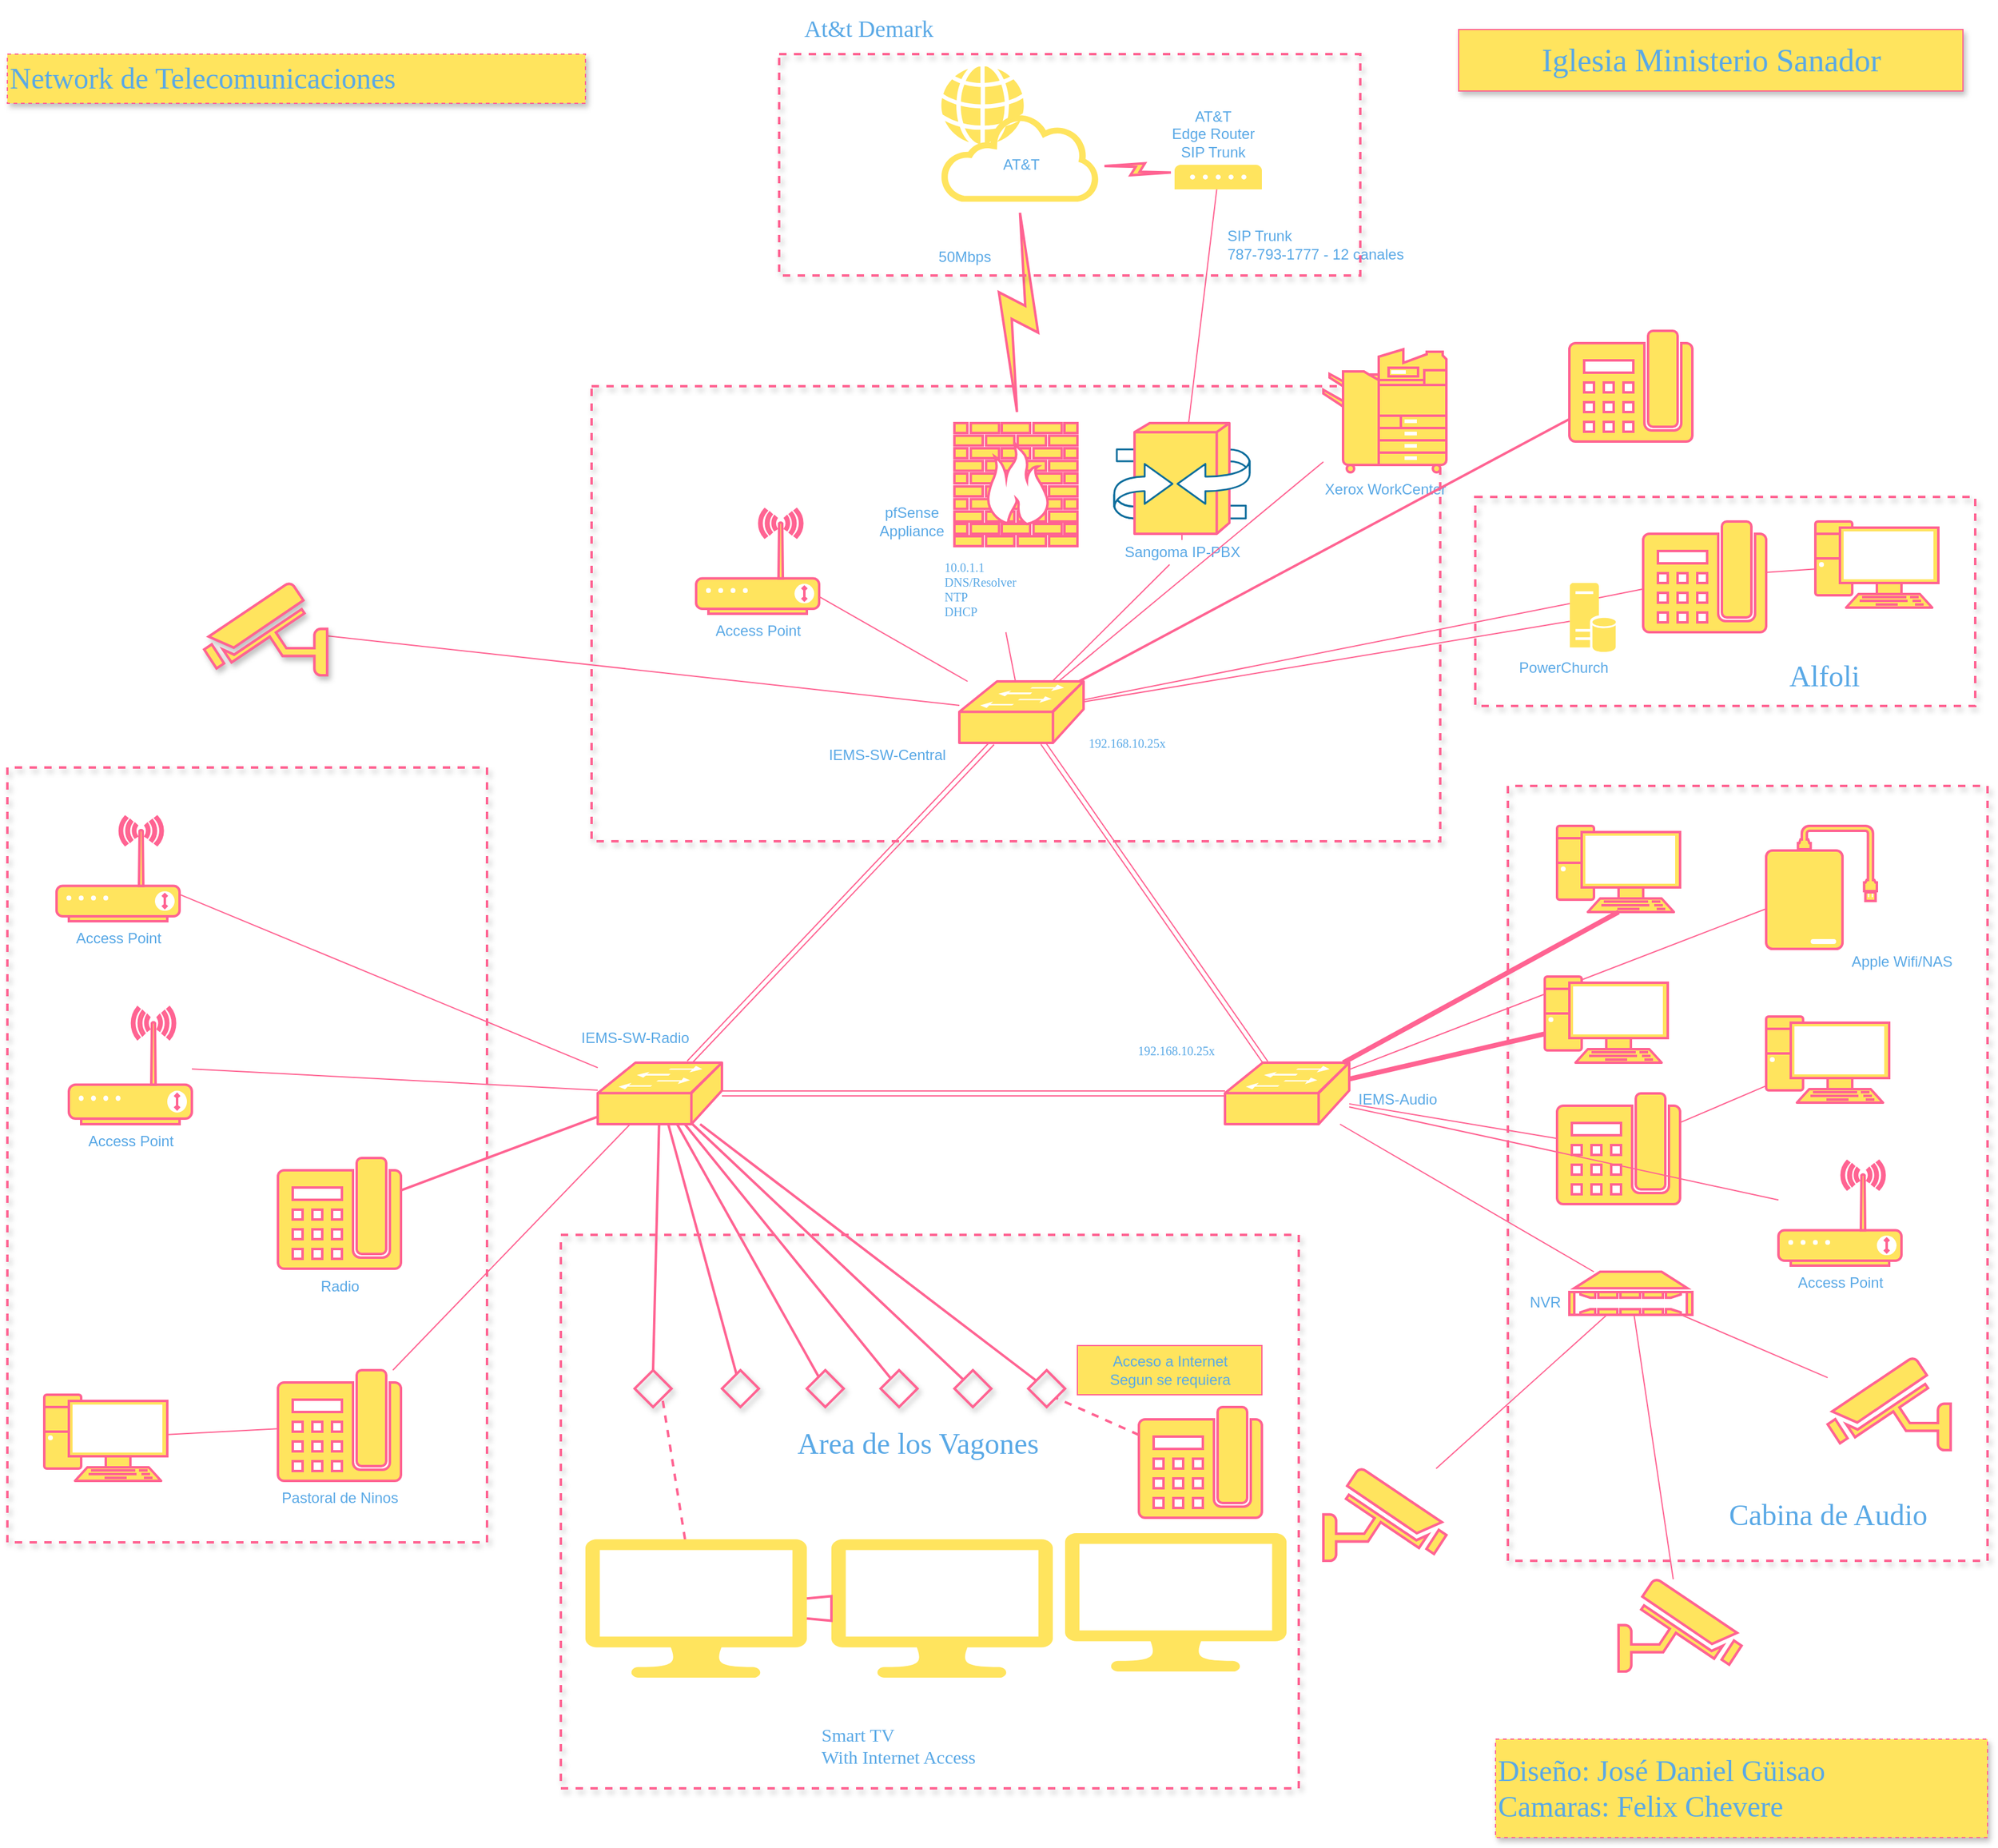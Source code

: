 <mxfile version="14.2.7" type="github">
  <diagram name="Page-1" id="197159a0-c6a4-9194-75a8-e4174976684c">
    <mxGraphModel dx="1896" dy="1017" grid="1" gridSize="10" guides="1" tooltips="1" connect="1" arrows="1" fold="1" page="1" pageScale="1.5" pageWidth="1100" pageHeight="850" math="0" shadow="0">
      <root>
        <mxCell id="0" style=";html=1;" />
        <mxCell id="1" style=";html=1;" parent="0" />
        <mxCell id="Oz_NwDyL21OnfwVQP1Ws-17" value="" style="group;fontColor=#5AA9E6;" vertex="1" connectable="0" parent="1">
          <mxGeometry x="730" y="350" width="460" height="340" as="geometry" />
        </mxCell>
        <mxCell id="wH-n1kbzoVB-5Ipiic9I-78" value="" style="fontColor=#5AA9E6;verticalAlign=top;verticalLabelPosition=bottom;labelPosition=center;align=center;html=1;outlineConnect=0;fillColor=#FFE45E;strokeColor=#FF6392;gradientDirection=north;strokeWidth=2;shape=mxgraph.networks.firewall;" parent="Oz_NwDyL21OnfwVQP1Ws-17" vertex="1">
          <mxGeometry x="70" width="100" height="100" as="geometry" />
        </mxCell>
        <mxCell id="wH-n1kbzoVB-5Ipiic9I-110" value="pfSense&lt;br&gt;Appliance" style="text;html=1;resizable=0;autosize=1;align=center;verticalAlign=middle;points=[];fillColor=none;strokeColor=none;fontColor=#5AA9E6;" parent="Oz_NwDyL21OnfwVQP1Ws-17" vertex="1">
          <mxGeometry y="65" width="70" height="30" as="geometry" />
        </mxCell>
        <mxCell id="Oz_NwDyL21OnfwVQP1Ws-40" value="" style="rounded=0;whiteSpace=wrap;html=1;shadow=1;dashed=1;strokeWidth=2;fillColor=none;fontSize=4;align=left;strokeColor=#FF6392;fontColor=#5AA9E6;" vertex="1" parent="Oz_NwDyL21OnfwVQP1Ws-17">
          <mxGeometry x="-225" y="-30" width="690" height="370" as="geometry" />
        </mxCell>
        <mxCell id="wH-n1kbzoVB-5Ipiic9I-51" value="" style="shape=mxgraph.cisco.switches.softswitch_pgw_mgc;html=1;pointerEvents=1;dashed=0;fillColor=#FFE45E;strokeColor=#FF6392;strokeWidth=2;verticalLabelPosition=bottom;verticalAlign=top;align=center;outlineConnect=0;fontColor=#5AA9E6;" parent="Oz_NwDyL21OnfwVQP1Ws-17" vertex="1">
          <mxGeometry x="200" width="110" height="90" as="geometry" />
        </mxCell>
        <mxCell id="wH-n1kbzoVB-5Ipiic9I-52" value="Sangoma IP-PBX" style="text;html=1;resizable=0;autosize=1;align=center;verticalAlign=middle;points=[];fillColor=none;strokeColor=none;fontColor=#5AA9E6;" parent="Oz_NwDyL21OnfwVQP1Ws-17" vertex="1">
          <mxGeometry x="200" y="94.997" width="110" height="20" as="geometry" />
        </mxCell>
        <mxCell id="Oz_NwDyL21OnfwVQP1Ws-49" style="edgeStyle=none;orthogonalLoop=1;jettySize=auto;html=1;endArrow=none;endFill=0;strokeColor=#FF6392;fontColor=#5AA9E6;" edge="1" parent="Oz_NwDyL21OnfwVQP1Ws-17" source="wH-n1kbzoVB-5Ipiic9I-51" target="wH-n1kbzoVB-5Ipiic9I-52">
          <mxGeometry relative="1" as="geometry">
            <mxPoint x="232.088" y="70" as="sourcePoint" />
            <mxPoint x="139.87" y="220" as="targetPoint" />
          </mxGeometry>
        </mxCell>
        <mxCell id="Oz_NwDyL21OnfwVQP1Ws-117" value="192.168.10.25x" style="text;html=1;resizable=0;autosize=1;align=center;verticalAlign=middle;points=[];fillColor=none;strokeColor=none;rounded=0;shadow=1;fontFamily=Tahoma;fontSize=10;fontColor=#5AA9E6;" vertex="1" parent="Oz_NwDyL21OnfwVQP1Ws-17">
          <mxGeometry x="160" y="250" width="100" height="20" as="geometry" />
        </mxCell>
        <mxCell id="Oz_NwDyL21OnfwVQP1Ws-33" value="" style="rounded=0;whiteSpace=wrap;html=1;shadow=1;dashed=1;strokeWidth=2;fillColor=none;fontSize=4;align=left;direction=south;strokeColor=#FF6392;fontColor=#5AA9E6;" vertex="1" parent="1">
          <mxGeometry x="30" y="630" width="390" height="630" as="geometry" />
        </mxCell>
        <mxCell id="Oz_NwDyL21OnfwVQP1Ws-29" value="" style="rounded=0;whiteSpace=wrap;html=1;shadow=1;dashed=1;strokeWidth=2;fillColor=none;fontSize=4;align=left;direction=south;strokeColor=#FF6392;fontColor=#5AA9E6;" vertex="1" parent="1">
          <mxGeometry x="1250" y="645" width="390" height="630" as="geometry" />
        </mxCell>
        <mxCell id="wH-n1kbzoVB-5Ipiic9I-29" style="edgeStyle=none;shape=link;orthogonalLoop=1;jettySize=auto;html=1;strokeColor=#FF6392;fontColor=#5AA9E6;" parent="1" source="wH-n1kbzoVB-5Ipiic9I-2" target="wH-n1kbzoVB-5Ipiic9I-1" edge="1">
          <mxGeometry relative="1" as="geometry" />
        </mxCell>
        <mxCell id="wH-n1kbzoVB-5Ipiic9I-30" style="edgeStyle=none;shape=link;orthogonalLoop=1;jettySize=auto;html=1;strokeColor=#FF6392;fontColor=#5AA9E6;" parent="1" source="wH-n1kbzoVB-5Ipiic9I-2" target="wH-n1kbzoVB-5Ipiic9I-3" edge="1">
          <mxGeometry relative="1" as="geometry" />
        </mxCell>
        <mxCell id="wH-n1kbzoVB-5Ipiic9I-40" style="edgeStyle=none;orthogonalLoop=1;jettySize=auto;html=1;endArrow=none;endFill=0;strokeColor=#FF6392;fontColor=#5AA9E6;" parent="1" source="wH-n1kbzoVB-5Ipiic9I-2" target="wH-n1kbzoVB-5Ipiic9I-72" edge="1">
          <mxGeometry relative="1" as="geometry">
            <mxPoint x="890" y="627.098" as="targetPoint" />
          </mxGeometry>
        </mxCell>
        <mxCell id="wH-n1kbzoVB-5Ipiic9I-49" style="edgeStyle=none;orthogonalLoop=1;jettySize=auto;html=1;endArrow=none;endFill=0;strokeColor=#FF6392;fontColor=#5AA9E6;" parent="1" source="wH-n1kbzoVB-5Ipiic9I-2" target="wH-n1kbzoVB-5Ipiic9I-12" edge="1">
          <mxGeometry relative="1" as="geometry" />
        </mxCell>
        <mxCell id="wH-n1kbzoVB-5Ipiic9I-31" style="edgeStyle=none;shape=link;orthogonalLoop=1;jettySize=auto;html=1;strokeColor=#FF6392;fontColor=#5AA9E6;" parent="1" source="wH-n1kbzoVB-5Ipiic9I-3" target="wH-n1kbzoVB-5Ipiic9I-1" edge="1">
          <mxGeometry relative="1" as="geometry" />
        </mxCell>
        <mxCell id="wH-n1kbzoVB-5Ipiic9I-20" value="" style="group;fontColor=#5AA9E6;" parent="1" vertex="1" connectable="0">
          <mxGeometry x="789" y="60" width="130" height="110" as="geometry" />
        </mxCell>
        <mxCell id="wH-n1kbzoVB-5Ipiic9I-4" value="" style="pointerEvents=1;shadow=0;dashed=0;html=1;strokeColor=none;fillColor=#FFE45E;labelPosition=center;verticalLabelPosition=bottom;outlineConnect=0;verticalAlign=top;align=center;shape=mxgraph.office.clouds.cloud;fontColor=#5AA9E6;" parent="wH-n1kbzoVB-5Ipiic9I-20" vertex="1">
          <mxGeometry y="38.824" width="130" height="71.176" as="geometry" />
        </mxCell>
        <mxCell id="wH-n1kbzoVB-5Ipiic9I-7" value="" style="pointerEvents=1;shadow=0;dashed=0;html=1;strokeColor=none;fillColor=#FFE45E;labelPosition=center;verticalLabelPosition=bottom;verticalAlign=top;outlineConnect=0;align=center;shape=mxgraph.office.concepts.globe_internet;fontColor=#5AA9E6;" parent="wH-n1kbzoVB-5Ipiic9I-20" vertex="1">
          <mxGeometry width="67.766" height="63.412" as="geometry" />
        </mxCell>
        <mxCell id="wH-n1kbzoVB-5Ipiic9I-21" value="AT&amp;amp;T" style="text;html=1;resizable=0;autosize=1;align=center;verticalAlign=middle;points=[];fillColor=none;strokeColor=none;fontColor=#5AA9E6;" parent="wH-n1kbzoVB-5Ipiic9I-20" vertex="1">
          <mxGeometry x="39.996" y="70.002" width="50" height="20" as="geometry" />
        </mxCell>
        <mxCell id="wH-n1kbzoVB-5Ipiic9I-22" value="" style="group;fontColor=#5AA9E6;" parent="1" vertex="1" connectable="0">
          <mxGeometry x="970" y="90" width="80" height="70" as="geometry" />
        </mxCell>
        <mxCell id="wH-n1kbzoVB-5Ipiic9I-13" value="" style="pointerEvents=1;shadow=0;dashed=0;html=1;strokeColor=none;fillColor=#FFE45E;labelPosition=center;verticalLabelPosition=bottom;verticalAlign=top;outlineConnect=0;align=center;shape=mxgraph.office.communications.voip_gateway;fontColor=#5AA9E6;" parent="wH-n1kbzoVB-5Ipiic9I-22" vertex="1">
          <mxGeometry x="9" y="50" width="71" height="20" as="geometry" />
        </mxCell>
        <mxCell id="wH-n1kbzoVB-5Ipiic9I-19" value="AT&amp;amp;T&lt;br&gt;Edge Router&lt;br&gt;SIP Trunk" style="text;html=1;resizable=0;autosize=1;align=center;verticalAlign=middle;points=[];fillColor=none;strokeColor=none;fontColor=#5AA9E6;" parent="wH-n1kbzoVB-5Ipiic9I-22" vertex="1">
          <mxGeometry width="80" height="50" as="geometry" />
        </mxCell>
        <mxCell id="wH-n1kbzoVB-5Ipiic9I-24" style="edgeStyle=none;orthogonalLoop=1;jettySize=auto;html=1;endArrow=none;endFill=0;strokeColor=#FF6392;fontColor=#5AA9E6;" parent="1" source="Oz_NwDyL21OnfwVQP1Ws-118" target="wH-n1kbzoVB-5Ipiic9I-2" edge="1">
          <mxGeometry relative="1" as="geometry">
            <mxPoint x="767.256" y="420" as="sourcePoint" />
          </mxGeometry>
        </mxCell>
        <mxCell id="wH-n1kbzoVB-5Ipiic9I-50" style="edgeStyle=none;orthogonalLoop=1;jettySize=auto;html=1;endArrow=none;endFill=0;strokeColor=#FF6392;fontColor=#5AA9E6;" parent="1" source="wH-n1kbzoVB-5Ipiic9I-52" target="wH-n1kbzoVB-5Ipiic9I-2" edge="1">
          <mxGeometry relative="1" as="geometry">
            <mxPoint x="1117" y="464.34" as="sourcePoint" />
          </mxGeometry>
        </mxCell>
        <mxCell id="wH-n1kbzoVB-5Ipiic9I-55" value="" style="group;fontColor=#5AA9E6;" parent="1" vertex="1" connectable="0">
          <mxGeometry x="1250" y="480" width="380" height="100" as="geometry" />
        </mxCell>
        <mxCell id="wH-n1kbzoVB-5Ipiic9I-12" value="" style="pointerEvents=1;shadow=0;dashed=0;html=1;strokeColor=none;fillColor=#FFE45E;labelPosition=center;verticalLabelPosition=bottom;verticalAlign=top;outlineConnect=0;align=center;shape=mxgraph.office.servers.database_server;fontColor=#5AA9E6;" parent="wH-n1kbzoVB-5Ipiic9I-55" vertex="1">
          <mxGeometry x="50.372" width="38" height="56" as="geometry" />
        </mxCell>
        <mxCell id="wH-n1kbzoVB-5Ipiic9I-54" value="PowerChurch" style="text;html=1;resizable=0;autosize=1;align=center;verticalAlign=middle;points=[];fillColor=none;strokeColor=none;fontColor=#5AA9E6;" parent="wH-n1kbzoVB-5Ipiic9I-55" vertex="1">
          <mxGeometry y="58.5" width="90" height="20" as="geometry" />
        </mxCell>
        <mxCell id="Oz_NwDyL21OnfwVQP1Ws-65" value="" style="rounded=0;whiteSpace=wrap;html=1;shadow=1;dashed=1;strokeWidth=2;fillColor=none;fontFamily=Tahoma;fontSize=24;align=left;strokeColor=#FF6392;fontColor=#5AA9E6;" vertex="1" parent="wH-n1kbzoVB-5Ipiic9I-55">
          <mxGeometry x="-26.512" y="-70" width="406.512" height="170" as="geometry" />
        </mxCell>
        <mxCell id="Oz_NwDyL21OnfwVQP1Ws-71" value="Alfoli" style="text;html=1;resizable=0;autosize=1;align=center;verticalAlign=middle;points=[];fillColor=none;strokeColor=none;rounded=0;shadow=1;dashed=1;fontSize=24;fontFamily=Tahoma;fontColor=#5AA9E6;" vertex="1" parent="wH-n1kbzoVB-5Ipiic9I-55">
          <mxGeometry x="216.512" y="56" width="80" height="40" as="geometry" />
        </mxCell>
        <mxCell id="wH-n1kbzoVB-5Ipiic9I-72" value="" style="fontColor=#5AA9E6;verticalAlign=top;verticalLabelPosition=bottom;labelPosition=center;align=center;html=1;outlineConnect=0;fillColor=#FFE45E;strokeColor=#FF6392;gradientDirection=north;strokeWidth=2;shape=mxgraph.networks.phone_2;" parent="wH-n1kbzoVB-5Ipiic9I-55" vertex="1">
          <mxGeometry x="110" y="-49.996" width="100" height="90" as="geometry" />
        </mxCell>
        <mxCell id="wH-n1kbzoVB-5Ipiic9I-71" value="" style="fontColor=#5AA9E6;verticalAlign=top;verticalLabelPosition=bottom;labelPosition=center;align=center;html=1;outlineConnect=0;fillColor=#FFE45E;strokeColor=#FF6392;gradientDirection=north;strokeWidth=2;shape=mxgraph.networks.pc;" parent="wH-n1kbzoVB-5Ipiic9I-55" vertex="1">
          <mxGeometry x="250" y="-50" width="100" height="70" as="geometry" />
        </mxCell>
        <mxCell id="wH-n1kbzoVB-5Ipiic9I-73" style="edgeStyle=none;orthogonalLoop=1;jettySize=auto;html=1;endArrow=none;endFill=0;strokeColor=#FF6392;fontColor=#5AA9E6;" parent="wH-n1kbzoVB-5Ipiic9I-55" source="wH-n1kbzoVB-5Ipiic9I-72" target="wH-n1kbzoVB-5Ipiic9I-71" edge="1">
          <mxGeometry relative="1" as="geometry" />
        </mxCell>
        <mxCell id="wH-n1kbzoVB-5Ipiic9I-60" value="" style="html=1;outlineConnect=0;fillColor=#FFE45E;strokeColor=#FF6392;gradientDirection=north;strokeWidth=2;shape=mxgraph.networks.comm_link_edge;html=1;endArrow=none;endFill=0;fontColor=#5AA9E6;" parent="1" source="wH-n1kbzoVB-5Ipiic9I-78" target="wH-n1kbzoVB-5Ipiic9I-4" edge="1">
          <mxGeometry width="100" height="100" relative="1" as="geometry">
            <mxPoint x="751.226" y="340" as="sourcePoint" />
            <mxPoint x="724" y="190" as="targetPoint" />
          </mxGeometry>
        </mxCell>
        <mxCell id="wH-n1kbzoVB-5Ipiic9I-62" value="" style="html=1;outlineConnect=0;fillColor=#FFE45E;strokeColor=#FF6392;gradientDirection=north;strokeWidth=2;shape=mxgraph.networks.comm_link_edge;html=1;endArrow=none;endFill=0;fontColor=#5AA9E6;" parent="1" source="wH-n1kbzoVB-5Ipiic9I-13" target="wH-n1kbzoVB-5Ipiic9I-4" edge="1">
          <mxGeometry width="100" height="100" relative="1" as="geometry">
            <mxPoint x="940" y="270" as="sourcePoint" />
            <mxPoint x="1040" y="170" as="targetPoint" />
          </mxGeometry>
        </mxCell>
        <mxCell id="wH-n1kbzoVB-5Ipiic9I-63" value="50Mbps" style="text;html=1;resizable=0;autosize=1;align=center;verticalAlign=middle;points=[];fillColor=none;strokeColor=none;fontColor=#5AA9E6;" parent="1" vertex="1">
          <mxGeometry x="777.5" y="205" width="60" height="20" as="geometry" />
        </mxCell>
        <mxCell id="wH-n1kbzoVB-5Ipiic9I-64" value="" style="group;fontColor=#5AA9E6;" parent="1" vertex="1" connectable="0">
          <mxGeometry x="1020" y="870" width="180" height="50" as="geometry" />
        </mxCell>
        <mxCell id="wH-n1kbzoVB-5Ipiic9I-3" value="" style="shape=mxgraph.cisco.switches.workgroup_switch;html=1;pointerEvents=1;dashed=0;fillColor=#FFE45E;strokeColor=#FF6392;strokeWidth=2;verticalLabelPosition=bottom;verticalAlign=top;align=center;outlineConnect=0;fontColor=#5AA9E6;" parent="wH-n1kbzoVB-5Ipiic9I-64" vertex="1">
          <mxGeometry width="101" height="50" as="geometry" />
        </mxCell>
        <mxCell id="wH-n1kbzoVB-5Ipiic9I-27" value="IEMS-Audio" style="text;html=1;resizable=0;autosize=1;align=center;verticalAlign=middle;points=[];fillColor=none;strokeColor=none;fontColor=#5AA9E6;" parent="wH-n1kbzoVB-5Ipiic9I-64" vertex="1">
          <mxGeometry x="100" y="20" width="80" height="20" as="geometry" />
        </mxCell>
        <mxCell id="wH-n1kbzoVB-5Ipiic9I-65" value="" style="group;fontColor=#5AA9E6;" parent="1" vertex="1" connectable="0">
          <mxGeometry x="405" y="870" width="206" height="50" as="geometry" />
        </mxCell>
        <mxCell id="wH-n1kbzoVB-5Ipiic9I-1" value="" style="shape=mxgraph.cisco.switches.workgroup_switch;html=1;pointerEvents=1;dashed=0;fillColor=#FFE45E;strokeColor=#FF6392;strokeWidth=2;verticalLabelPosition=bottom;verticalAlign=top;align=center;outlineConnect=0;fontColor=#5AA9E6;" parent="wH-n1kbzoVB-5Ipiic9I-65" vertex="1">
          <mxGeometry x="105" width="101" height="50" as="geometry" />
        </mxCell>
        <mxCell id="wH-n1kbzoVB-5Ipiic9I-66" value="" style="group;fontColor=#5AA9E6;" parent="1" vertex="1" connectable="0">
          <mxGeometry x="710" y="540" width="195" height="70" as="geometry" />
        </mxCell>
        <mxCell id="wH-n1kbzoVB-5Ipiic9I-2" value="" style="shape=mxgraph.cisco.switches.workgroup_switch;html=1;pointerEvents=1;dashed=0;fillColor=#FFE45E;strokeColor=#FF6392;strokeWidth=2;verticalLabelPosition=bottom;verticalAlign=top;align=center;outlineConnect=0;fontColor=#5AA9E6;" parent="wH-n1kbzoVB-5Ipiic9I-66" vertex="1">
          <mxGeometry x="94" y="20" width="101" height="50" as="geometry" />
        </mxCell>
        <mxCell id="wH-n1kbzoVB-5Ipiic9I-89" style="edgeStyle=none;orthogonalLoop=1;jettySize=auto;html=1;endArrow=none;endFill=0;strokeColor=#FF6392;fontColor=#5AA9E6;" parent="1" source="wH-n1kbzoVB-5Ipiic9I-67" target="wH-n1kbzoVB-5Ipiic9I-2" edge="1">
          <mxGeometry relative="1" as="geometry" />
        </mxCell>
        <mxCell id="wH-n1kbzoVB-5Ipiic9I-67" value="" style="fontColor=#5AA9E6;verticalAlign=top;verticalLabelPosition=bottom;labelPosition=center;align=center;html=1;outlineConnect=0;fillColor=#FFE45E;strokeColor=#FF6392;gradientDirection=north;strokeWidth=2;shape=mxgraph.networks.security_camera;shadow=1;direction=east;flipH=1;" parent="1" vertex="1">
          <mxGeometry x="190" y="480" width="100" height="75" as="geometry" />
        </mxCell>
        <mxCell id="wH-n1kbzoVB-5Ipiic9I-69" style="edgeStyle=none;orthogonalLoop=1;jettySize=auto;html=1;endArrow=none;endFill=0;strokeColor=#FF6392;fontColor=#5AA9E6;" parent="1" source="wH-n1kbzoVB-5Ipiic9I-68" target="wH-n1kbzoVB-5Ipiic9I-2" edge="1">
          <mxGeometry relative="1" as="geometry" />
        </mxCell>
        <mxCell id="wH-n1kbzoVB-5Ipiic9I-68" value="Xerox WorkCenter" style="fontColor=#5AA9E6;verticalAlign=top;verticalLabelPosition=bottom;labelPosition=center;align=center;html=1;outlineConnect=0;fillColor=#FFE45E;strokeColor=#FF6392;gradientDirection=north;strokeWidth=2;shape=mxgraph.networks.copier;" parent="1" vertex="1">
          <mxGeometry x="1100" y="290" width="100" height="100" as="geometry" />
        </mxCell>
        <mxCell id="wH-n1kbzoVB-5Ipiic9I-77" style="edgeStyle=none;orthogonalLoop=1;jettySize=auto;html=1;endArrow=none;endFill=0;strokeColor=#FF6392;fontColor=#5AA9E6;" parent="1" source="wH-n1kbzoVB-5Ipiic9I-74" target="wH-n1kbzoVB-5Ipiic9I-75" edge="1">
          <mxGeometry relative="1" as="geometry" />
        </mxCell>
        <mxCell id="wH-n1kbzoVB-5Ipiic9I-74" value="" style="fontColor=#5AA9E6;verticalAlign=top;verticalLabelPosition=bottom;labelPosition=center;align=center;html=1;outlineConnect=0;fillColor=#FFE45E;strokeColor=#FF6392;gradientDirection=north;strokeWidth=2;shape=mxgraph.networks.phone_2;" parent="1" vertex="1">
          <mxGeometry x="1290" y="895.004" width="100" height="90" as="geometry" />
        </mxCell>
        <mxCell id="wH-n1kbzoVB-5Ipiic9I-75" value="" style="fontColor=#5AA9E6;verticalAlign=top;verticalLabelPosition=bottom;labelPosition=center;align=center;html=1;outlineConnect=0;fillColor=#FFE45E;strokeColor=#FF6392;gradientDirection=north;strokeWidth=2;shape=mxgraph.networks.pc;" parent="1" vertex="1">
          <mxGeometry x="1460" y="832.5" width="100" height="70" as="geometry" />
        </mxCell>
        <mxCell id="wH-n1kbzoVB-5Ipiic9I-76" style="edgeStyle=none;orthogonalLoop=1;jettySize=auto;html=1;endArrow=none;endFill=0;strokeColor=#FF6392;fontColor=#5AA9E6;" parent="1" source="wH-n1kbzoVB-5Ipiic9I-3" target="wH-n1kbzoVB-5Ipiic9I-74" edge="1">
          <mxGeometry relative="1" as="geometry" />
        </mxCell>
        <mxCell id="wH-n1kbzoVB-5Ipiic9I-80" style="edgeStyle=none;orthogonalLoop=1;jettySize=auto;html=1;endArrow=none;endFill=0;strokeColor=#FF6392;fontColor=#5AA9E6;" parent="1" source="wH-n1kbzoVB-5Ipiic9I-79" target="wH-n1kbzoVB-5Ipiic9I-3" edge="1">
          <mxGeometry relative="1" as="geometry" />
        </mxCell>
        <mxCell id="wH-n1kbzoVB-5Ipiic9I-84" style="edgeStyle=none;orthogonalLoop=1;jettySize=auto;html=1;endArrow=none;endFill=0;strokeColor=#FF6392;fontColor=#5AA9E6;" parent="1" source="wH-n1kbzoVB-5Ipiic9I-81" target="wH-n1kbzoVB-5Ipiic9I-82" edge="1">
          <mxGeometry relative="1" as="geometry" />
        </mxCell>
        <mxCell id="wH-n1kbzoVB-5Ipiic9I-81" value="Pastoral de Ninos" style="fontColor=#5AA9E6;verticalAlign=top;verticalLabelPosition=bottom;labelPosition=center;align=center;html=1;outlineConnect=0;fillColor=#FFE45E;strokeColor=#FF6392;gradientDirection=north;strokeWidth=2;shape=mxgraph.networks.phone_2;" parent="1" vertex="1">
          <mxGeometry x="250" y="1120.004" width="100" height="90" as="geometry" />
        </mxCell>
        <mxCell id="wH-n1kbzoVB-5Ipiic9I-82" value="" style="fontColor=#5AA9E6;verticalAlign=top;verticalLabelPosition=bottom;labelPosition=center;align=center;html=1;outlineConnect=0;fillColor=#FFE45E;strokeColor=#FF6392;gradientDirection=north;strokeWidth=2;shape=mxgraph.networks.pc;" parent="1" vertex="1">
          <mxGeometry x="60" y="1140" width="100" height="70" as="geometry" />
        </mxCell>
        <mxCell id="wH-n1kbzoVB-5Ipiic9I-83" style="edgeStyle=none;orthogonalLoop=1;jettySize=auto;html=1;endArrow=none;endFill=0;strokeColor=#FF6392;fontColor=#5AA9E6;" parent="1" source="wH-n1kbzoVB-5Ipiic9I-1" target="wH-n1kbzoVB-5Ipiic9I-81" edge="1">
          <mxGeometry relative="1" as="geometry" />
        </mxCell>
        <mxCell id="wH-n1kbzoVB-5Ipiic9I-87" style="edgeStyle=none;orthogonalLoop=1;jettySize=auto;html=1;endArrow=none;endFill=0;strokeColor=#FF6392;fontColor=#5AA9E6;" parent="1" source="wH-n1kbzoVB-5Ipiic9I-85" target="wH-n1kbzoVB-5Ipiic9I-3" edge="1">
          <mxGeometry relative="1" as="geometry">
            <mxPoint x="881" y="1090" as="targetPoint" />
          </mxGeometry>
        </mxCell>
        <mxCell id="wH-n1kbzoVB-5Ipiic9I-88" value="" style="group;fontColor=#5AA9E6;" parent="1" vertex="1" connectable="0">
          <mxGeometry x="1260" y="1040" width="140" height="35" as="geometry" />
        </mxCell>
        <mxCell id="wH-n1kbzoVB-5Ipiic9I-85" value="" style="fontColor=#5AA9E6;verticalAlign=top;verticalLabelPosition=bottom;labelPosition=center;align=center;html=1;outlineConnect=0;fillColor=#FFE45E;strokeColor=#FF6392;gradientDirection=north;strokeWidth=2;shape=mxgraph.networks.nas_filer;" parent="wH-n1kbzoVB-5Ipiic9I-88" vertex="1">
          <mxGeometry x="40" width="100" height="35" as="geometry" />
        </mxCell>
        <mxCell id="wH-n1kbzoVB-5Ipiic9I-86" value="NVR" style="text;html=1;resizable=0;autosize=1;align=center;verticalAlign=middle;points=[];fillColor=none;strokeColor=none;fontColor=#5AA9E6;" parent="wH-n1kbzoVB-5Ipiic9I-88" vertex="1">
          <mxGeometry y="15" width="40" height="20" as="geometry" />
        </mxCell>
        <mxCell id="wH-n1kbzoVB-5Ipiic9I-107" style="edgeStyle=none;orthogonalLoop=1;jettySize=auto;html=1;endArrow=none;endFill=0;strokeColor=#FF6392;fontColor=#5AA9E6;" parent="1" source="wH-n1kbzoVB-5Ipiic9I-90" target="wH-n1kbzoVB-5Ipiic9I-85" edge="1">
          <mxGeometry relative="1" as="geometry" />
        </mxCell>
        <mxCell id="wH-n1kbzoVB-5Ipiic9I-90" value="" style="fontColor=#5AA9E6;verticalAlign=top;verticalLabelPosition=bottom;labelPosition=center;align=center;html=1;outlineConnect=0;fillColor=#FFE45E;strokeColor=#FF6392;gradientDirection=north;strokeWidth=2;shape=mxgraph.networks.security_camera;direction=east;flipH=1;" parent="1" vertex="1">
          <mxGeometry x="1510" y="1110" width="100" height="75" as="geometry" />
        </mxCell>
        <mxCell id="wH-n1kbzoVB-5Ipiic9I-92" style="edgeStyle=none;orthogonalLoop=1;jettySize=auto;html=1;endArrow=none;endFill=0;strokeColor=#FF6392;fontColor=#5AA9E6;" parent="1" source="wH-n1kbzoVB-5Ipiic9I-91" target="wH-n1kbzoVB-5Ipiic9I-85" edge="1">
          <mxGeometry relative="1" as="geometry" />
        </mxCell>
        <mxCell id="wH-n1kbzoVB-5Ipiic9I-91" value="" style="fontColor=#5AA9E6;verticalAlign=top;verticalLabelPosition=bottom;labelPosition=center;align=center;html=1;outlineConnect=0;fillColor=#FFE45E;strokeColor=#FF6392;gradientDirection=north;strokeWidth=2;shape=mxgraph.networks.security_camera;" parent="1" vertex="1">
          <mxGeometry x="1100" y="1200" width="100" height="75" as="geometry" />
        </mxCell>
        <mxCell id="wH-n1kbzoVB-5Ipiic9I-94" style="edgeStyle=none;orthogonalLoop=1;jettySize=auto;html=1;endArrow=none;endFill=0;strokeColor=#FF6392;fontColor=#5AA9E6;" parent="1" source="wH-n1kbzoVB-5Ipiic9I-93" target="wH-n1kbzoVB-5Ipiic9I-85" edge="1">
          <mxGeometry relative="1" as="geometry" />
        </mxCell>
        <mxCell id="wH-n1kbzoVB-5Ipiic9I-93" value="" style="fontColor=#5AA9E6;verticalAlign=top;verticalLabelPosition=bottom;labelPosition=center;align=center;html=1;outlineConnect=0;fillColor=#FFE45E;strokeColor=#FF6392;gradientDirection=north;strokeWidth=2;shape=mxgraph.networks.security_camera;" parent="1" vertex="1">
          <mxGeometry x="1340" y="1290" width="100" height="75" as="geometry" />
        </mxCell>
        <mxCell id="wH-n1kbzoVB-5Ipiic9I-97" value="" style="group;fontColor=#5AA9E6;" parent="1" vertex="1" connectable="0">
          <mxGeometry x="1460" y="677.5" width="160" height="120" as="geometry" />
        </mxCell>
        <mxCell id="wH-n1kbzoVB-5Ipiic9I-79" value="" style="fontColor=#5AA9E6;verticalAlign=top;verticalLabelPosition=bottom;labelPosition=center;align=center;html=1;outlineConnect=0;fillColor=#FFE45E;strokeColor=#FF6392;gradientDirection=north;strokeWidth=2;shape=mxgraph.networks.external_storage;" parent="wH-n1kbzoVB-5Ipiic9I-97" vertex="1">
          <mxGeometry width="90" height="100" as="geometry" />
        </mxCell>
        <mxCell id="wH-n1kbzoVB-5Ipiic9I-96" value="Apple Wifi/NAS" style="text;html=1;resizable=0;autosize=1;align=center;verticalAlign=middle;points=[];fillColor=none;strokeColor=none;fontColor=#5AA9E6;" parent="wH-n1kbzoVB-5Ipiic9I-97" vertex="1">
          <mxGeometry x="60" y="100" width="100" height="20" as="geometry" />
        </mxCell>
        <mxCell id="wH-n1kbzoVB-5Ipiic9I-99" value="Access Point" style="fontColor=#5AA9E6;verticalAlign=top;verticalLabelPosition=bottom;labelPosition=center;align=center;html=1;outlineConnect=0;fillColor=#FFE45E;strokeColor=#FF6392;gradientDirection=north;strokeWidth=2;shape=mxgraph.networks.wireless_modem;" parent="1" vertex="1">
          <mxGeometry x="80" y="825" width="100" height="95" as="geometry" />
        </mxCell>
        <mxCell id="wH-n1kbzoVB-5Ipiic9I-104" style="edgeStyle=none;orthogonalLoop=1;jettySize=auto;html=1;endArrow=none;endFill=0;strokeColor=#FF6392;fontColor=#5AA9E6;" parent="1" source="wH-n1kbzoVB-5Ipiic9I-103" target="wH-n1kbzoVB-5Ipiic9I-1" edge="1">
          <mxGeometry relative="1" as="geometry" />
        </mxCell>
        <mxCell id="wH-n1kbzoVB-5Ipiic9I-103" value="Access Point" style="fontColor=#5AA9E6;verticalAlign=top;verticalLabelPosition=bottom;labelPosition=center;align=center;html=1;outlineConnect=0;fillColor=#FFE45E;strokeColor=#FF6392;gradientDirection=north;strokeWidth=2;shape=mxgraph.networks.wireless_modem;" parent="1" vertex="1">
          <mxGeometry x="70" y="670" width="100" height="85" as="geometry" />
        </mxCell>
        <mxCell id="wH-n1kbzoVB-5Ipiic9I-28" value="IEMS-SW-Radio" style="text;html=1;resizable=0;autosize=1;align=center;verticalAlign=middle;points=[];fillColor=none;strokeColor=none;fontColor=#5AA9E6;" parent="1" vertex="1">
          <mxGeometry x="490" y="840" width="100" height="20" as="geometry" />
        </mxCell>
        <mxCell id="wH-n1kbzoVB-5Ipiic9I-106" style="edgeStyle=none;orthogonalLoop=1;jettySize=auto;html=1;endArrow=none;endFill=0;strokeColor=#FF6392;fontColor=#5AA9E6;" parent="1" source="wH-n1kbzoVB-5Ipiic9I-1" target="wH-n1kbzoVB-5Ipiic9I-99" edge="1">
          <mxGeometry relative="1" as="geometry" />
        </mxCell>
        <mxCell id="wH-n1kbzoVB-5Ipiic9I-108" style="edgeStyle=none;orthogonalLoop=1;jettySize=auto;html=1;endArrow=none;endFill=0;strokeColor=#FF6392;fontColor=#5AA9E6;" parent="1" source="wH-n1kbzoVB-5Ipiic9I-13" target="wH-n1kbzoVB-5Ipiic9I-51" edge="1">
          <mxGeometry relative="1" as="geometry" />
        </mxCell>
        <mxCell id="wH-n1kbzoVB-5Ipiic9I-109" value="SIP Trunk&lt;br&gt;787-793-1777 - 12 canales" style="text;html=1;resizable=0;autosize=1;align=left;verticalAlign=middle;points=[];fillColor=none;strokeColor=none;rotation=0;fontColor=#5AA9E6;" parent="1" vertex="1">
          <mxGeometry x="1020" y="185" width="210" height="40" as="geometry" />
        </mxCell>
        <mxCell id="wH-n1kbzoVB-5Ipiic9I-26" value="IEMS-SW-Central" style="text;html=1;resizable=0;autosize=1;align=center;verticalAlign=middle;points=[];fillColor=none;strokeColor=none;fontColor=#5AA9E6;" parent="1" vertex="1">
          <mxGeometry x="690" y="610" width="110" height="20" as="geometry" />
        </mxCell>
        <mxCell id="Oz_NwDyL21OnfwVQP1Ws-1" value="Access Point" style="fontColor=#5AA9E6;verticalAlign=top;verticalLabelPosition=bottom;labelPosition=center;align=center;html=1;outlineConnect=0;fillColor=#FFE45E;strokeColor=#FF6392;gradientDirection=north;strokeWidth=2;shape=mxgraph.networks.wireless_modem;" vertex="1" parent="1">
          <mxGeometry x="1470" y="950" width="100" height="85" as="geometry" />
        </mxCell>
        <mxCell id="Oz_NwDyL21OnfwVQP1Ws-2" style="orthogonalLoop=1;jettySize=auto;html=1;endArrow=none;endFill=0;strokeColor=#FF6392;fontColor=#5AA9E6;" edge="1" parent="1" source="wH-n1kbzoVB-5Ipiic9I-3" target="Oz_NwDyL21OnfwVQP1Ws-1">
          <mxGeometry relative="1" as="geometry">
            <mxPoint x="1040" y="810" as="targetPoint" />
          </mxGeometry>
        </mxCell>
        <mxCell id="Oz_NwDyL21OnfwVQP1Ws-3" value="Access Point" style="fontColor=#5AA9E6;verticalAlign=top;verticalLabelPosition=bottom;labelPosition=center;align=center;html=1;outlineConnect=0;fillColor=#FFE45E;strokeColor=#FF6392;gradientDirection=north;strokeWidth=2;shape=mxgraph.networks.wireless_modem;" vertex="1" parent="1">
          <mxGeometry x="590" y="420" width="100" height="85" as="geometry" />
        </mxCell>
        <mxCell id="Oz_NwDyL21OnfwVQP1Ws-4" style="edgeStyle=none;orthogonalLoop=1;jettySize=auto;html=1;endArrow=none;endFill=0;strokeColor=#FF6392;fontColor=#5AA9E6;" edge="1" parent="1" source="wH-n1kbzoVB-5Ipiic9I-2" target="Oz_NwDyL21OnfwVQP1Ws-3">
          <mxGeometry relative="1" as="geometry" />
        </mxCell>
        <mxCell id="Oz_NwDyL21OnfwVQP1Ws-5" value="" style="fontColor=#5AA9E6;verticalAlign=top;verticalLabelPosition=bottom;labelPosition=center;align=center;html=1;outlineConnect=0;fillColor=#FFE45E;strokeColor=#FF6392;gradientDirection=north;strokeWidth=2;shape=mxgraph.networks.pc;" vertex="1" parent="1">
          <mxGeometry x="1280" y="800" width="100" height="70" as="geometry" />
        </mxCell>
        <mxCell id="Oz_NwDyL21OnfwVQP1Ws-6" value="" style="fontColor=#5AA9E6;verticalAlign=top;verticalLabelPosition=bottom;labelPosition=center;align=center;html=1;outlineConnect=0;fillColor=#FFE45E;strokeColor=#FF6392;gradientDirection=north;strokeWidth=2;shape=mxgraph.networks.pc;" vertex="1" parent="1">
          <mxGeometry x="1290" y="677.5" width="100" height="70" as="geometry" />
        </mxCell>
        <mxCell id="Oz_NwDyL21OnfwVQP1Ws-13" style="edgeStyle=none;orthogonalLoop=1;jettySize=auto;html=1;entryX=0.5;entryY=1;entryDx=0;entryDy=0;entryPerimeter=0;endArrow=none;endFill=0;strokeWidth=4;strokeColor=#FF6392;fontColor=#5AA9E6;" edge="1" parent="1" source="wH-n1kbzoVB-5Ipiic9I-3" target="Oz_NwDyL21OnfwVQP1Ws-6">
          <mxGeometry relative="1" as="geometry" />
        </mxCell>
        <mxCell id="Oz_NwDyL21OnfwVQP1Ws-14" style="edgeStyle=none;orthogonalLoop=1;jettySize=auto;html=1;endArrow=none;endFill=0;strokeWidth=4;strokeColor=#FF6392;fontColor=#5AA9E6;" edge="1" parent="1" source="wH-n1kbzoVB-5Ipiic9I-3" target="Oz_NwDyL21OnfwVQP1Ws-5">
          <mxGeometry relative="1" as="geometry" />
        </mxCell>
        <mxCell id="Oz_NwDyL21OnfwVQP1Ws-18" value="" style="fontColor=#5AA9E6;verticalAlign=top;verticalLabelPosition=bottom;labelPosition=center;align=center;html=1;outlineConnect=0;fillColor=#FFE45E;strokeColor=#FF6392;gradientDirection=north;strokeWidth=2;shape=mxgraph.networks.phone_2;" vertex="1" parent="1">
          <mxGeometry x="1300" y="275.004" width="100" height="90" as="geometry" />
        </mxCell>
        <mxCell id="Oz_NwDyL21OnfwVQP1Ws-19" style="edgeStyle=none;orthogonalLoop=1;jettySize=auto;html=1;endArrow=none;endFill=0;strokeWidth=2;fontSize=4;strokeColor=#FF6392;fontColor=#5AA9E6;" edge="1" parent="1" source="wH-n1kbzoVB-5Ipiic9I-2" target="Oz_NwDyL21OnfwVQP1Ws-18">
          <mxGeometry relative="1" as="geometry" />
        </mxCell>
        <mxCell id="Oz_NwDyL21OnfwVQP1Ws-36" style="edgeStyle=none;rounded=0;orthogonalLoop=1;jettySize=auto;html=1;endArrow=none;endFill=0;strokeWidth=2;fontSize=4;strokeColor=#FF6392;fontColor=#5AA9E6;" edge="1" parent="1" source="Oz_NwDyL21OnfwVQP1Ws-35" target="wH-n1kbzoVB-5Ipiic9I-1">
          <mxGeometry relative="1" as="geometry" />
        </mxCell>
        <mxCell id="Oz_NwDyL21OnfwVQP1Ws-35" value="Radio" style="fontColor=#5AA9E6;verticalAlign=top;verticalLabelPosition=bottom;labelPosition=center;align=center;html=1;outlineConnect=0;fillColor=#FFE45E;strokeColor=#FF6392;gradientDirection=north;strokeWidth=2;shape=mxgraph.networks.phone_2;" vertex="1" parent="1">
          <mxGeometry x="250" y="947.504" width="100" height="90" as="geometry" />
        </mxCell>
        <mxCell id="Oz_NwDyL21OnfwVQP1Ws-38" value="" style="rounded=0;whiteSpace=wrap;html=1;shadow=1;dashed=1;strokeWidth=2;fillColor=none;fontSize=4;align=left;strokeColor=#FF6392;fontColor=#5AA9E6;" vertex="1" parent="1">
          <mxGeometry x="657.5" y="50" width="472.5" height="180" as="geometry" />
        </mxCell>
        <mxCell id="Oz_NwDyL21OnfwVQP1Ws-42" value="Cabina de Audio" style="text;html=1;resizable=0;autosize=1;align=center;verticalAlign=middle;points=[];fillColor=none;strokeColor=none;rounded=0;shadow=1;dashed=1;fontSize=24;fontFamily=Tahoma;fontColor=#5AA9E6;" vertex="1" parent="1">
          <mxGeometry x="1390" y="1217.5" width="240" height="40" as="geometry" />
        </mxCell>
        <mxCell id="Oz_NwDyL21OnfwVQP1Ws-43" value="Area de los Vagones" style="text;html=1;resizable=0;autosize=1;align=center;verticalAlign=middle;points=[];fillColor=none;strokeColor=none;rounded=0;shadow=1;dashed=1;fontSize=24;fontFamily=Tahoma;fontColor=#5AA9E6;" vertex="1" parent="1">
          <mxGeometry x="620" y="1160" width="300" height="40" as="geometry" />
        </mxCell>
        <mxCell id="Oz_NwDyL21OnfwVQP1Ws-44" value="&lt;div&gt;Network de Telecomunicaciones&lt;br&gt;&lt;/div&gt;" style="text;html=1;resizable=0;autosize=1;align=left;verticalAlign=middle;points=[];fillColor=#FFE45E;strokeColor=#FF6392;rounded=0;shadow=1;dashed=1;fontSize=24;fontFamily=Tahoma;fontColor=#5AA9E6;" vertex="1" parent="1">
          <mxGeometry x="30" y="50" width="470" height="40" as="geometry" />
        </mxCell>
        <mxCell id="Oz_NwDyL21OnfwVQP1Ws-73" value="At&amp;amp;t Demark" style="text;html=1;resizable=0;autosize=1;align=center;verticalAlign=middle;points=[];fillColor=none;strokeColor=none;rounded=0;shadow=1;dashed=1;fontSize=19;fontFamily=Tahoma;rotation=0;fontColor=#5AA9E6;" vertex="1" parent="1">
          <mxGeometry x="650" y="10" width="160" height="40" as="geometry" />
        </mxCell>
        <mxCell id="Oz_NwDyL21OnfwVQP1Ws-74" value="&lt;div&gt;Diseño: José Daniel Güisao&lt;/div&gt;&lt;div&gt;Camaras: Felix Chevere&lt;br&gt;&lt;/div&gt;" style="text;html=1;resizable=0;autosize=1;align=left;verticalAlign=middle;points=[];fillColor=#FFE45E;strokeColor=#FF6392;rounded=0;shadow=1;dashed=1;fontSize=24;fontFamily=Tahoma;fontColor=#5AA9E6;" vertex="1" parent="1">
          <mxGeometry x="1240" y="1420" width="400" height="80" as="geometry" />
        </mxCell>
        <mxCell id="Oz_NwDyL21OnfwVQP1Ws-75" value="" style="rounded=0;whiteSpace=wrap;html=1;shadow=1;dashed=1;strokeWidth=2;fillColor=none;fontSize=4;align=left;direction=south;strokeColor=#FF6392;fontColor=#5AA9E6;" vertex="1" parent="1">
          <mxGeometry x="480" y="1010" width="600" height="450" as="geometry" />
        </mxCell>
        <mxCell id="Oz_NwDyL21OnfwVQP1Ws-76" style="edgeStyle=none;rounded=0;orthogonalLoop=1;jettySize=auto;html=1;endArrow=none;endFill=0;strokeWidth=2;fontFamily=Tahoma;fontSize=24;entryX=0.5;entryY=0;entryDx=0;entryDy=0;strokeColor=#FF6392;fontColor=#5AA9E6;" edge="1" parent="1" source="wH-n1kbzoVB-5Ipiic9I-1" target="Oz_NwDyL21OnfwVQP1Ws-77">
          <mxGeometry relative="1" as="geometry" />
        </mxCell>
        <mxCell id="Oz_NwDyL21OnfwVQP1Ws-77" value="" style="rhombus;whiteSpace=wrap;html=1;shadow=1;strokeWidth=2;fillColor=none;fontFamily=Tahoma;fontSize=24;align=left;strokeColor=#FF6392;fontColor=#5AA9E6;" vertex="1" parent="1">
          <mxGeometry x="540" y="1120" width="30" height="30" as="geometry" />
        </mxCell>
        <mxCell id="Oz_NwDyL21OnfwVQP1Ws-80" style="edgeStyle=none;rounded=0;orthogonalLoop=1;jettySize=auto;html=1;endArrow=none;endFill=0;strokeWidth=2;fontFamily=Tahoma;fontSize=24;strokeColor=#FF6392;fontColor=#5AA9E6;" edge="1" parent="1" source="Oz_NwDyL21OnfwVQP1Ws-79" target="wH-n1kbzoVB-5Ipiic9I-1">
          <mxGeometry relative="1" as="geometry" />
        </mxCell>
        <mxCell id="Oz_NwDyL21OnfwVQP1Ws-79" value="" style="rhombus;whiteSpace=wrap;html=1;shadow=1;strokeWidth=2;fillColor=none;fontFamily=Tahoma;fontSize=24;align=left;strokeColor=#FF6392;fontColor=#5AA9E6;" vertex="1" parent="1">
          <mxGeometry x="611" y="1120" width="30" height="30" as="geometry" />
        </mxCell>
        <mxCell id="Oz_NwDyL21OnfwVQP1Ws-82" style="edgeStyle=none;rounded=0;orthogonalLoop=1;jettySize=auto;html=1;endArrow=none;endFill=0;strokeWidth=2;fontFamily=Tahoma;fontSize=24;strokeColor=#FF6392;fontColor=#5AA9E6;" edge="1" parent="1" source="Oz_NwDyL21OnfwVQP1Ws-81" target="wH-n1kbzoVB-5Ipiic9I-1">
          <mxGeometry relative="1" as="geometry" />
        </mxCell>
        <mxCell id="Oz_NwDyL21OnfwVQP1Ws-81" value="" style="rhombus;whiteSpace=wrap;html=1;shadow=1;strokeWidth=2;fillColor=none;fontFamily=Tahoma;fontSize=24;align=left;strokeColor=#FF6392;fontColor=#5AA9E6;" vertex="1" parent="1">
          <mxGeometry x="680" y="1120" width="30" height="30" as="geometry" />
        </mxCell>
        <mxCell id="Oz_NwDyL21OnfwVQP1Ws-84" style="edgeStyle=none;rounded=0;orthogonalLoop=1;jettySize=auto;html=1;endArrow=none;endFill=0;strokeWidth=2;fontFamily=Tahoma;fontSize=24;strokeColor=#FF6392;fontColor=#5AA9E6;" edge="1" parent="1" source="Oz_NwDyL21OnfwVQP1Ws-83" target="wH-n1kbzoVB-5Ipiic9I-1">
          <mxGeometry relative="1" as="geometry" />
        </mxCell>
        <mxCell id="Oz_NwDyL21OnfwVQP1Ws-83" value="" style="rhombus;whiteSpace=wrap;html=1;shadow=1;strokeWidth=2;fillColor=none;fontFamily=Tahoma;fontSize=24;align=left;strokeColor=#FF6392;fontColor=#5AA9E6;" vertex="1" parent="1">
          <mxGeometry x="740" y="1120" width="30" height="30" as="geometry" />
        </mxCell>
        <mxCell id="Oz_NwDyL21OnfwVQP1Ws-86" style="edgeStyle=none;rounded=0;orthogonalLoop=1;jettySize=auto;html=1;endArrow=none;endFill=0;strokeWidth=2;fontFamily=Tahoma;fontSize=24;strokeColor=#FF6392;fontColor=#5AA9E6;" edge="1" parent="1" source="Oz_NwDyL21OnfwVQP1Ws-85" target="wH-n1kbzoVB-5Ipiic9I-1">
          <mxGeometry relative="1" as="geometry" />
        </mxCell>
        <mxCell id="Oz_NwDyL21OnfwVQP1Ws-85" value="" style="rhombus;whiteSpace=wrap;html=1;shadow=1;strokeWidth=2;fillColor=none;fontFamily=Tahoma;fontSize=24;align=left;strokeColor=#FF6392;fontColor=#5AA9E6;" vertex="1" parent="1">
          <mxGeometry x="800" y="1120" width="30" height="30" as="geometry" />
        </mxCell>
        <mxCell id="Oz_NwDyL21OnfwVQP1Ws-88" style="edgeStyle=none;rounded=0;orthogonalLoop=1;jettySize=auto;html=1;endArrow=none;endFill=0;strokeWidth=2;fontFamily=Tahoma;fontSize=24;strokeColor=#FF6392;fontColor=#5AA9E6;" edge="1" parent="1" source="Oz_NwDyL21OnfwVQP1Ws-87" target="wH-n1kbzoVB-5Ipiic9I-1">
          <mxGeometry relative="1" as="geometry" />
        </mxCell>
        <mxCell id="Oz_NwDyL21OnfwVQP1Ws-87" value="" style="rhombus;whiteSpace=wrap;html=1;shadow=1;strokeWidth=2;fillColor=none;fontFamily=Tahoma;fontSize=24;align=left;strokeColor=#FF6392;fontColor=#5AA9E6;" vertex="1" parent="1">
          <mxGeometry x="860" y="1120" width="30" height="30" as="geometry" />
        </mxCell>
        <mxCell id="Oz_NwDyL21OnfwVQP1Ws-103" value="&lt;div&gt;Acceso a Internet &lt;br&gt;&lt;/div&gt;&lt;div&gt;Segun se requiera&lt;br&gt;&lt;/div&gt;" style="text;html=1;resizable=0;autosize=1;align=center;verticalAlign=middle;points=[];strokeColor=#FF6392;fillColor=#FFE45E;fontColor=#5AA9E6;" vertex="1" parent="1">
          <mxGeometry x="900" y="1100" width="150" height="40" as="geometry" />
        </mxCell>
        <mxCell id="Oz_NwDyL21OnfwVQP1Ws-109" style="edgeStyle=none;rounded=0;orthogonalLoop=1;jettySize=auto;html=1;entryX=1;entryY=1;entryDx=0;entryDy=0;endArrow=none;endFill=0;strokeWidth=2;fontFamily=Tahoma;fontSize=24;dashed=1;fillColor=#FFE45E;strokeColor=#FF6392;fontColor=#5AA9E6;" edge="1" parent="1" source="Oz_NwDyL21OnfwVQP1Ws-104" target="Oz_NwDyL21OnfwVQP1Ws-77">
          <mxGeometry relative="1" as="geometry" />
        </mxCell>
        <mxCell id="Oz_NwDyL21OnfwVQP1Ws-104" value="" style="pointerEvents=1;shadow=0;dashed=0;html=1;strokeColor=none;fillColor=#FFE45E;labelPosition=center;verticalLabelPosition=bottom;verticalAlign=top;outlineConnect=0;align=center;shape=mxgraph.office.devices.lcd_monitor;fontFamily=Tahoma;fontSize=24;fontColor=#5AA9E6;" vertex="1" parent="1">
          <mxGeometry x="500" y="1257.5" width="180" height="112.5" as="geometry" />
        </mxCell>
        <mxCell id="Oz_NwDyL21OnfwVQP1Ws-105" value="" style="pointerEvents=1;shadow=0;dashed=0;html=1;strokeColor=none;fillColor=#FFE45E;labelPosition=center;verticalLabelPosition=bottom;verticalAlign=top;outlineConnect=0;align=center;shape=mxgraph.office.devices.lcd_monitor;fontFamily=Tahoma;fontSize=24;fontColor=#5AA9E6;" vertex="1" parent="1">
          <mxGeometry x="700" y="1257.5" width="180" height="112.5" as="geometry" />
        </mxCell>
        <mxCell id="Oz_NwDyL21OnfwVQP1Ws-106" value="" style="pointerEvents=1;shadow=0;dashed=0;html=1;strokeColor=none;fillColor=#FFE45E;labelPosition=center;verticalLabelPosition=bottom;verticalAlign=top;outlineConnect=0;align=center;shape=mxgraph.office.devices.lcd_monitor;fontFamily=Tahoma;fontSize=24;fontColor=#5AA9E6;" vertex="1" parent="1">
          <mxGeometry x="890" y="1252.5" width="180" height="112.5" as="geometry" />
        </mxCell>
        <mxCell id="Oz_NwDyL21OnfwVQP1Ws-110" style="edgeStyle=none;rounded=0;orthogonalLoop=1;jettySize=auto;html=1;entryX=1;entryY=1;entryDx=0;entryDy=0;dashed=1;endArrow=none;endFill=0;strokeWidth=2;fontFamily=Tahoma;fontSize=24;fillColor=#FFE45E;strokeColor=#FF6392;fontColor=#5AA9E6;" edge="1" parent="1" source="Oz_NwDyL21OnfwVQP1Ws-107" target="Oz_NwDyL21OnfwVQP1Ws-87">
          <mxGeometry relative="1" as="geometry" />
        </mxCell>
        <mxCell id="Oz_NwDyL21OnfwVQP1Ws-107" value="" style="fontColor=#5AA9E6;verticalAlign=top;verticalLabelPosition=bottom;labelPosition=center;align=center;html=1;outlineConnect=0;fillColor=#FFE45E;strokeColor=#FF6392;gradientDirection=north;strokeWidth=2;shape=mxgraph.networks.phone_2;" vertex="1" parent="1">
          <mxGeometry x="950" y="1150.004" width="100" height="90" as="geometry" />
        </mxCell>
        <mxCell id="Oz_NwDyL21OnfwVQP1Ws-108" style="edgeStyle=none;rounded=0;orthogonalLoop=1;jettySize=auto;html=1;endArrow=none;endFill=0;strokeWidth=2;fontFamily=Tahoma;fontSize=24;strokeColor=#FF6392;fontColor=#5AA9E6;" edge="1" parent="1" source="Oz_NwDyL21OnfwVQP1Ws-104" target="Oz_NwDyL21OnfwVQP1Ws-104">
          <mxGeometry relative="1" as="geometry" />
        </mxCell>
        <mxCell id="Oz_NwDyL21OnfwVQP1Ws-111" value="&lt;div style=&quot;font-size: 15px;&quot;&gt;Smart TV&lt;/div&gt;&lt;div style=&quot;font-size: 15px;&quot;&gt;With Internet Access&lt;br style=&quot;font-size: 15px;&quot;&gt;&lt;/div&gt;" style="text;html=1;resizable=0;autosize=1;align=left;verticalAlign=middle;points=[];fillColor=none;strokeColor=none;rounded=0;shadow=1;dashed=1;fontSize=15;fontFamily=Tahoma;fontColor=#5AA9E6;" vertex="1" parent="1">
          <mxGeometry x="690" y="1400" width="200" height="50" as="geometry" />
        </mxCell>
        <mxCell id="Oz_NwDyL21OnfwVQP1Ws-112" value="&lt;font style=&quot;font-size: 26px;&quot;&gt;Iglesia Ministerio Sanador&lt;/font&gt;" style="text;html=1;resizable=0;autosize=1;align=center;verticalAlign=middle;points=[];strokeColor=#FF6392;rounded=0;shadow=1;fontFamily=Tahoma;fontSize=26;fillColor=#FFE45E;fontColor=#5AA9E6;" vertex="1" parent="1">
          <mxGeometry x="1210" y="30" width="410" height="50" as="geometry" />
        </mxCell>
        <mxCell id="Oz_NwDyL21OnfwVQP1Ws-116" value="192.168.10.25x" style="text;html=1;resizable=0;autosize=1;align=center;verticalAlign=middle;points=[];fillColor=none;strokeColor=none;rounded=0;shadow=1;fontFamily=Tahoma;fontSize=10;fontColor=#5AA9E6;" vertex="1" parent="1">
          <mxGeometry x="930" y="850" width="100" height="20" as="geometry" />
        </mxCell>
        <mxCell id="Oz_NwDyL21OnfwVQP1Ws-118" value="&lt;div&gt;10.0.1.1&lt;/div&gt;&lt;div&gt;DNS/Resolver&lt;/div&gt;&lt;div&gt;NTP&lt;/div&gt;&lt;div&gt;DHCP&lt;br&gt;&lt;/div&gt;" style="text;html=1;resizable=0;autosize=1;align=left;verticalAlign=middle;points=[];fillColor=none;strokeColor=none;rounded=0;shadow=1;fontFamily=Tahoma;fontSize=10;fontColor=#5AA9E6;" vertex="1" parent="1">
          <mxGeometry x="790" y="450" width="90" height="70" as="geometry" />
        </mxCell>
        <mxCell id="Oz_NwDyL21OnfwVQP1Ws-119" style="edgeStyle=none;orthogonalLoop=1;jettySize=auto;html=1;endArrow=none;endFill=0;strokeColor=#FF6392;fontColor=#5AA9E6;" edge="1" parent="1" source="wH-n1kbzoVB-5Ipiic9I-78" target="Oz_NwDyL21OnfwVQP1Ws-118">
          <mxGeometry relative="1" as="geometry">
            <mxPoint x="851.216" y="450" as="sourcePoint" />
            <mxPoint x="853.892" y="560" as="targetPoint" />
          </mxGeometry>
        </mxCell>
      </root>
    </mxGraphModel>
  </diagram>
</mxfile>
